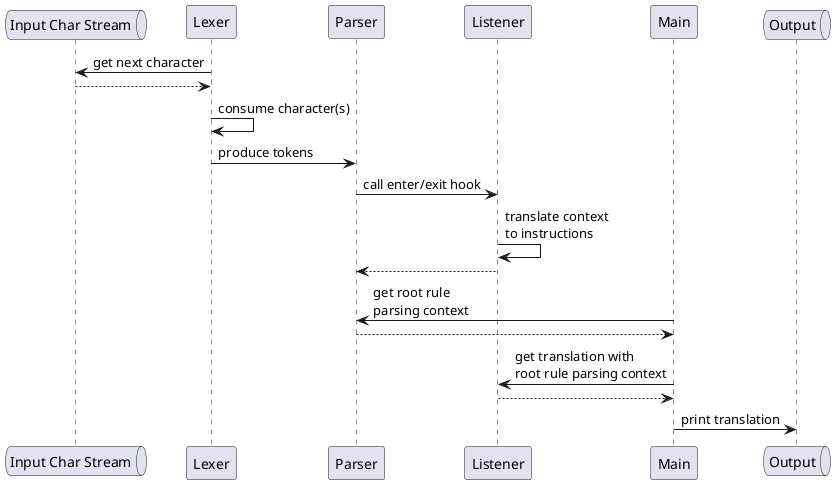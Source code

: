 @startuml
    queue "Input Char Stream" as stdin
    participant Lexer as lex
    participant Parser as parser
    participant Listener as listener
    participant Main as main
    queue Output as stdout

    stdin <- lex : get next character
    stdin --> lex
    lex -> lex : consume character(s)
    lex -> parser : produce tokens
    parser -> listener : call enter/exit hook
    listener -> listener : translate context\nto instructions
    parser <-- listener
    parser <- main : get root rule\nparsing context
    parser --> main
    listener <- main : get translation with\nroot rule parsing context
    listener --> main
    main -> stdout : print translation
@enduml
